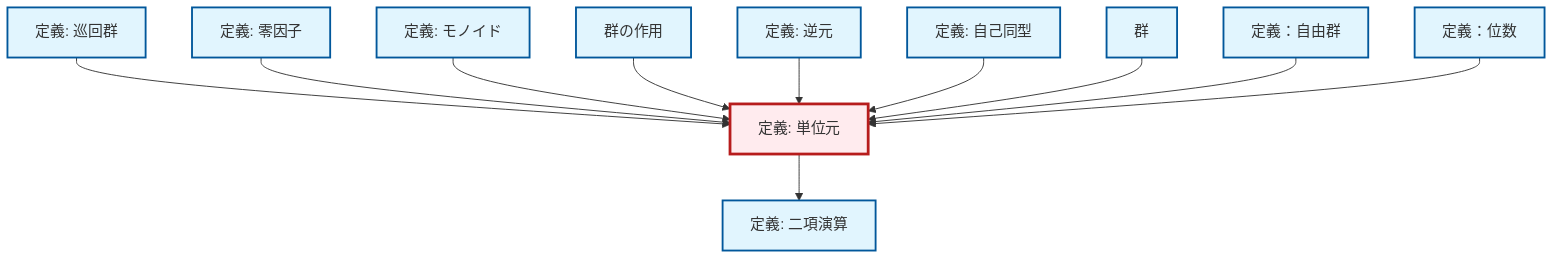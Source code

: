 graph TD
    classDef definition fill:#e1f5fe,stroke:#01579b,stroke-width:2px
    classDef theorem fill:#f3e5f5,stroke:#4a148c,stroke-width:2px
    classDef axiom fill:#fff3e0,stroke:#e65100,stroke-width:2px
    classDef example fill:#e8f5e9,stroke:#1b5e20,stroke-width:2px
    classDef current fill:#ffebee,stroke:#b71c1c,stroke-width:3px
    def-group-action["群の作用"]:::definition
    def-group["群"]:::definition
    def-order["定義：位数"]:::definition
    def-monoid["定義: モノイド"]:::definition
    def-automorphism["定義: 自己同型"]:::definition
    def-free-group["定義：自由群"]:::definition
    def-zero-divisor["定義: 零因子"]:::definition
    def-inverse-element["定義: 逆元"]:::definition
    def-identity-element["定義: 単位元"]:::definition
    def-binary-operation["定義: 二項演算"]:::definition
    def-cyclic-group["定義: 巡回群"]:::definition
    def-cyclic-group --> def-identity-element
    def-zero-divisor --> def-identity-element
    def-monoid --> def-identity-element
    def-group-action --> def-identity-element
    def-inverse-element --> def-identity-element
    def-identity-element --> def-binary-operation
    def-automorphism --> def-identity-element
    def-group --> def-identity-element
    def-free-group --> def-identity-element
    def-order --> def-identity-element
    class def-identity-element current
